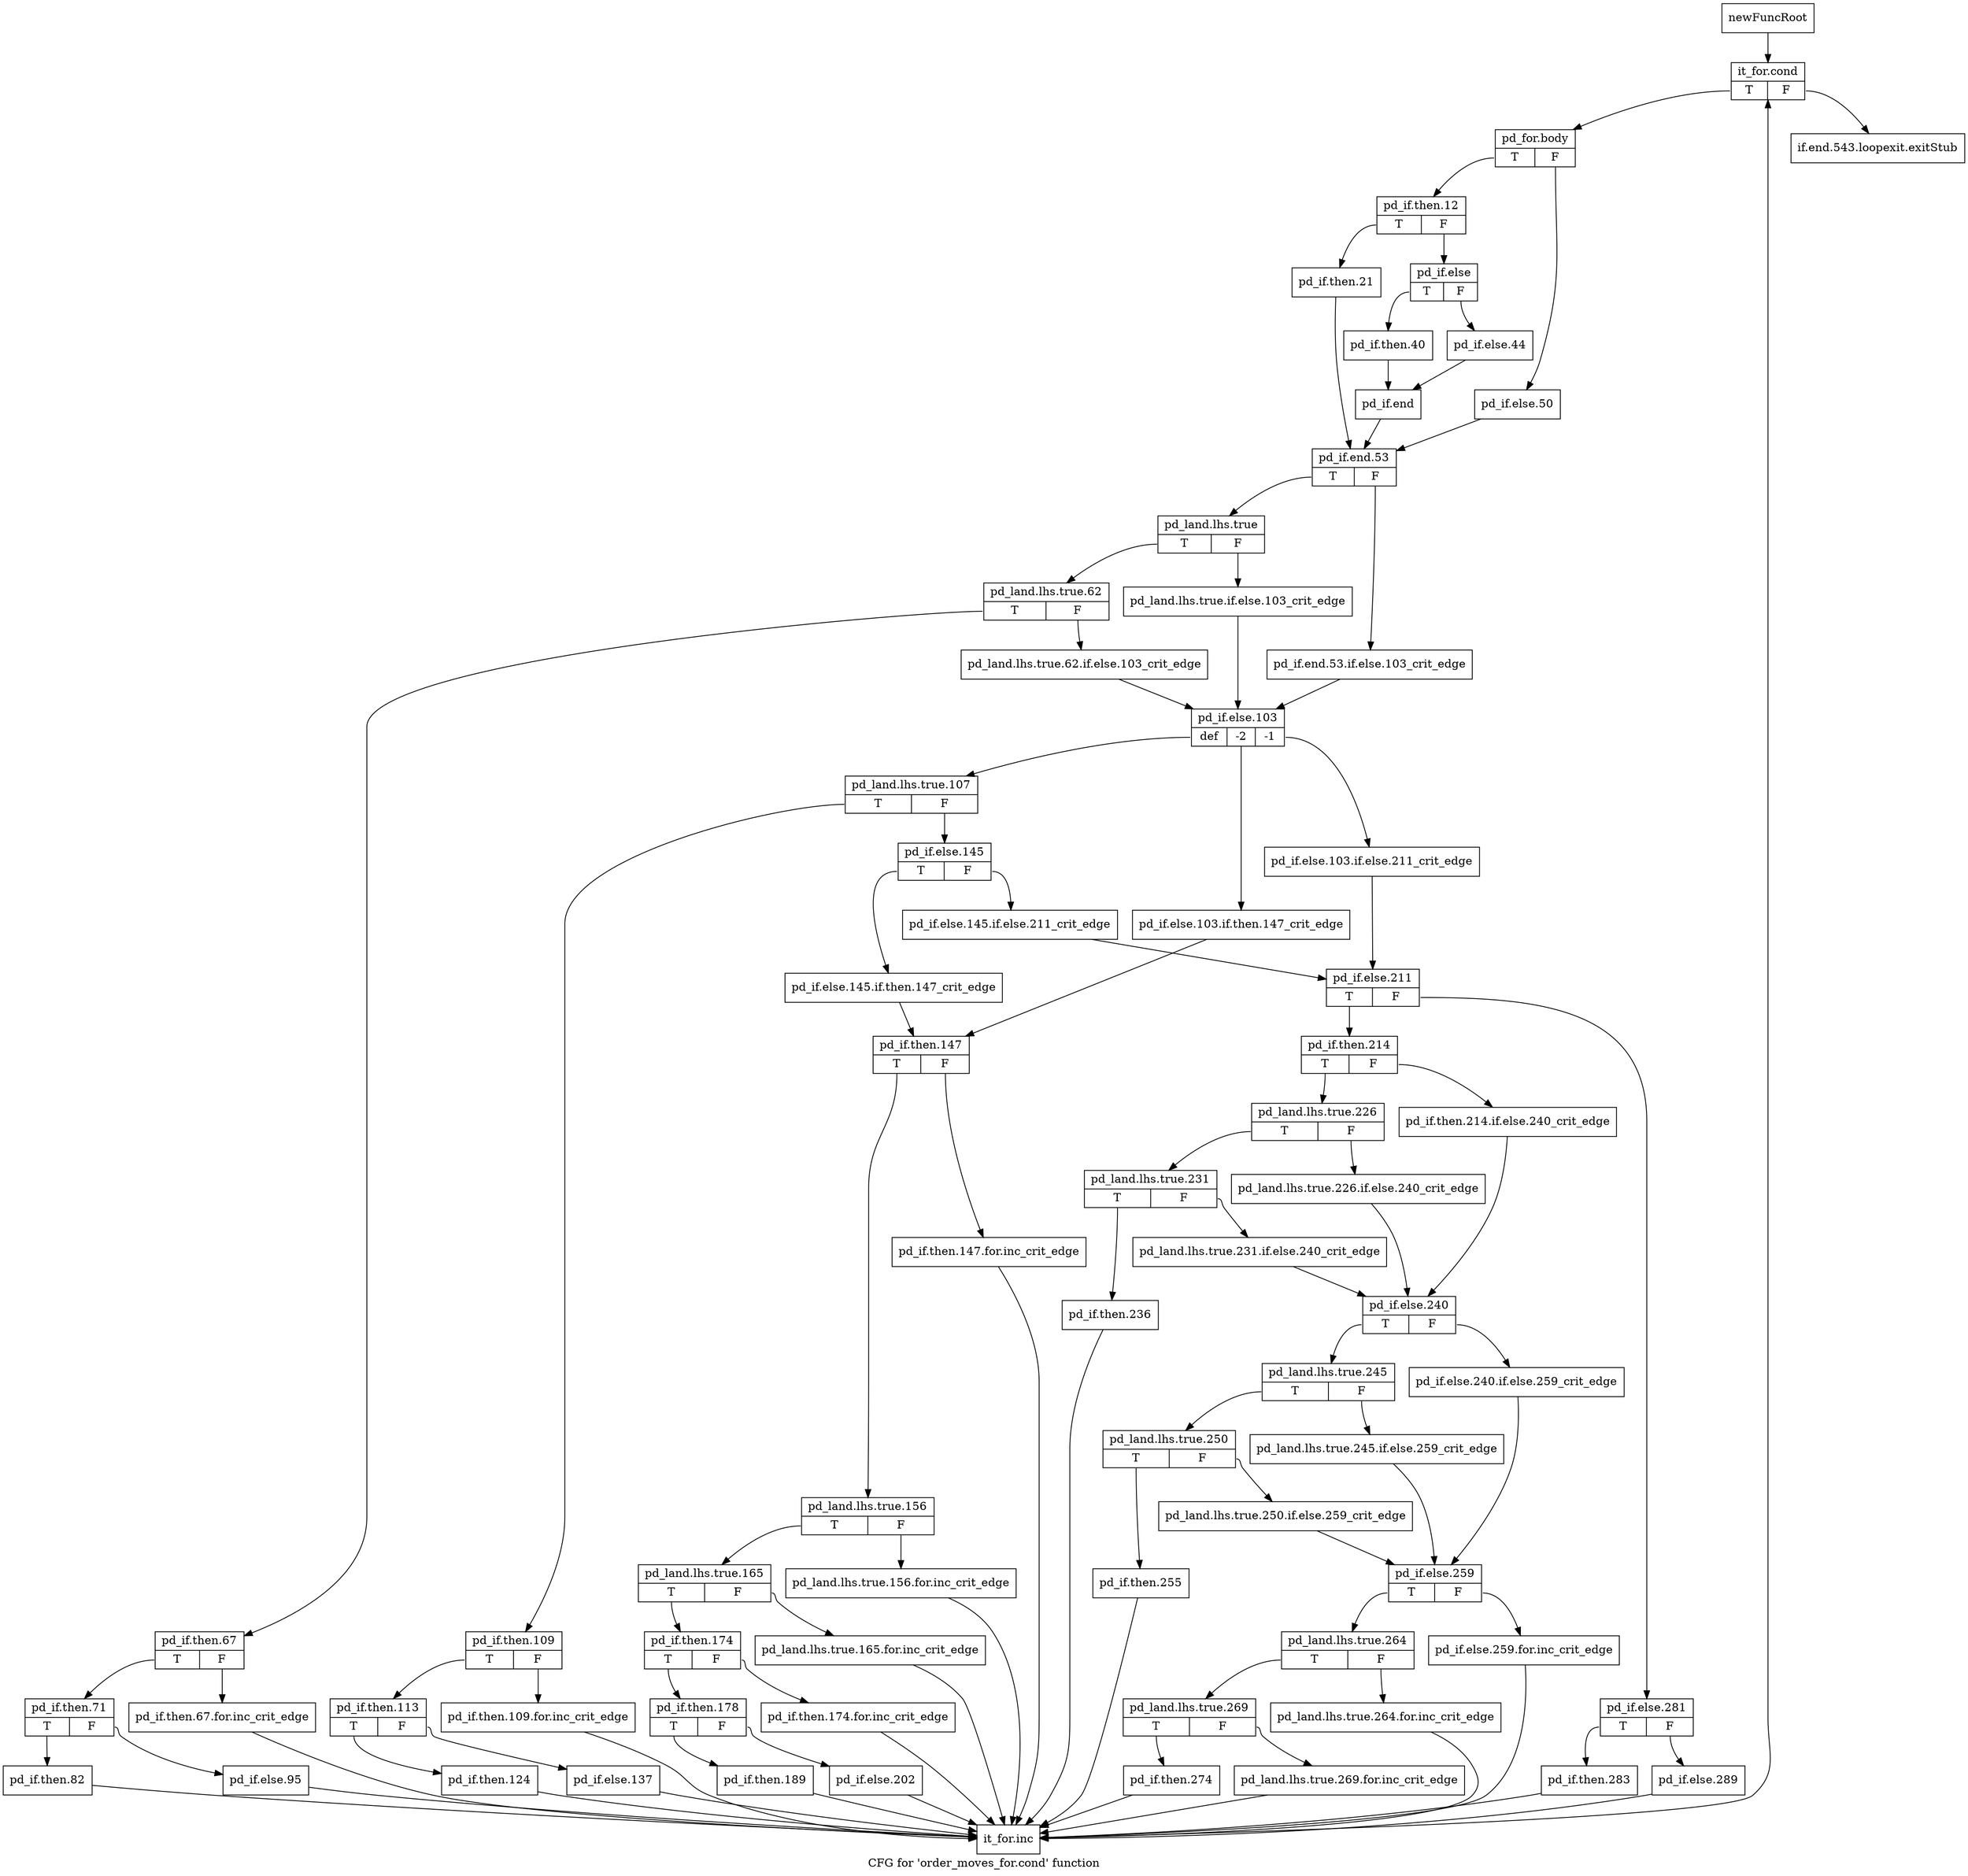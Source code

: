digraph "CFG for 'order_moves_for.cond' function" {
	label="CFG for 'order_moves_for.cond' function";

	Node0x10e9660 [shape=record,label="{newFuncRoot}"];
	Node0x10e9660 -> Node0x10e9700;
	Node0x10e96b0 [shape=record,label="{if.end.543.loopexit.exitStub}"];
	Node0x10e9700 [shape=record,label="{it_for.cond|{<s0>T|<s1>F}}"];
	Node0x10e9700:s0 -> Node0x10e9750;
	Node0x10e9700:s1 -> Node0x10e96b0;
	Node0x10e9750 [shape=record,label="{pd_for.body|{<s0>T|<s1>F}}"];
	Node0x10e9750:s0 -> Node0x10e97f0;
	Node0x10e9750:s1 -> Node0x10e97a0;
	Node0x10e97a0 [shape=record,label="{pd_if.else.50}"];
	Node0x10e97a0 -> Node0x10e99d0;
	Node0x10e97f0 [shape=record,label="{pd_if.then.12|{<s0>T|<s1>F}}"];
	Node0x10e97f0:s0 -> Node0x10e9980;
	Node0x10e97f0:s1 -> Node0x10e9840;
	Node0x10e9840 [shape=record,label="{pd_if.else|{<s0>T|<s1>F}}"];
	Node0x10e9840:s0 -> Node0x10e98e0;
	Node0x10e9840:s1 -> Node0x10e9890;
	Node0x10e9890 [shape=record,label="{pd_if.else.44}"];
	Node0x10e9890 -> Node0x10e9930;
	Node0x10e98e0 [shape=record,label="{pd_if.then.40}"];
	Node0x10e98e0 -> Node0x10e9930;
	Node0x10e9930 [shape=record,label="{pd_if.end}"];
	Node0x10e9930 -> Node0x10e99d0;
	Node0x10e9980 [shape=record,label="{pd_if.then.21}"];
	Node0x10e9980 -> Node0x10e99d0;
	Node0x10e99d0 [shape=record,label="{pd_if.end.53|{<s0>T|<s1>F}}"];
	Node0x10e99d0:s0 -> Node0x10e9a70;
	Node0x10e99d0:s1 -> Node0x10e9a20;
	Node0x10e9a20 [shape=record,label="{pd_if.end.53.if.else.103_crit_edge}"];
	Node0x10e9a20 -> Node0x10e9bb0;
	Node0x10e9a70 [shape=record,label="{pd_land.lhs.true|{<s0>T|<s1>F}}"];
	Node0x10e9a70:s0 -> Node0x10e9b10;
	Node0x10e9a70:s1 -> Node0x10e9ac0;
	Node0x10e9ac0 [shape=record,label="{pd_land.lhs.true.if.else.103_crit_edge}"];
	Node0x10e9ac0 -> Node0x10e9bb0;
	Node0x10e9b10 [shape=record,label="{pd_land.lhs.true.62|{<s0>T|<s1>F}}"];
	Node0x10e9b10:s0 -> Node0x10eaab0;
	Node0x10e9b10:s1 -> Node0x10e9b60;
	Node0x10e9b60 [shape=record,label="{pd_land.lhs.true.62.if.else.103_crit_edge}"];
	Node0x10e9b60 -> Node0x10e9bb0;
	Node0x10e9bb0 [shape=record,label="{pd_if.else.103|{<s0>def|<s1>-2|<s2>-1}}"];
	Node0x10e9bb0:s0 -> Node0x10e9ca0;
	Node0x10e9bb0:s1 -> Node0x10e9c50;
	Node0x10e9bb0:s2 -> Node0x10e9c00;
	Node0x10e9c00 [shape=record,label="{pd_if.else.103.if.else.211_crit_edge}"];
	Node0x10e9c00 -> Node0x10e9d90;
	Node0x10e9c50 [shape=record,label="{pd_if.else.103.if.then.147_crit_edge}"];
	Node0x10e9c50 -> Node0x10ea5b0;
	Node0x10e9ca0 [shape=record,label="{pd_land.lhs.true.107|{<s0>T|<s1>F}}"];
	Node0x10e9ca0:s0 -> Node0x10ea920;
	Node0x10e9ca0:s1 -> Node0x10e9cf0;
	Node0x10e9cf0 [shape=record,label="{pd_if.else.145|{<s0>T|<s1>F}}"];
	Node0x10e9cf0:s0 -> Node0x10ea560;
	Node0x10e9cf0:s1 -> Node0x10e9d40;
	Node0x10e9d40 [shape=record,label="{pd_if.else.145.if.else.211_crit_edge}"];
	Node0x10e9d40 -> Node0x10e9d90;
	Node0x10e9d90 [shape=record,label="{pd_if.else.211|{<s0>T|<s1>F}}"];
	Node0x10e9d90:s0 -> Node0x10e9ed0;
	Node0x10e9d90:s1 -> Node0x10e9de0;
	Node0x10e9de0 [shape=record,label="{pd_if.else.281|{<s0>T|<s1>F}}"];
	Node0x10e9de0:s0 -> Node0x10e9e80;
	Node0x10e9de0:s1 -> Node0x10e9e30;
	Node0x10e9e30 [shape=record,label="{pd_if.else.289}"];
	Node0x10e9e30 -> Node0x10eac40;
	Node0x10e9e80 [shape=record,label="{pd_if.then.283}"];
	Node0x10e9e80 -> Node0x10eac40;
	Node0x10e9ed0 [shape=record,label="{pd_if.then.214|{<s0>T|<s1>F}}"];
	Node0x10e9ed0:s0 -> Node0x10e9f70;
	Node0x10e9ed0:s1 -> Node0x10e9f20;
	Node0x10e9f20 [shape=record,label="{pd_if.then.214.if.else.240_crit_edge}"];
	Node0x10e9f20 -> Node0x10ea0b0;
	Node0x10e9f70 [shape=record,label="{pd_land.lhs.true.226|{<s0>T|<s1>F}}"];
	Node0x10e9f70:s0 -> Node0x10ea010;
	Node0x10e9f70:s1 -> Node0x10e9fc0;
	Node0x10e9fc0 [shape=record,label="{pd_land.lhs.true.226.if.else.240_crit_edge}"];
	Node0x10e9fc0 -> Node0x10ea0b0;
	Node0x10ea010 [shape=record,label="{pd_land.lhs.true.231|{<s0>T|<s1>F}}"];
	Node0x10ea010:s0 -> Node0x10ea510;
	Node0x10ea010:s1 -> Node0x10ea060;
	Node0x10ea060 [shape=record,label="{pd_land.lhs.true.231.if.else.240_crit_edge}"];
	Node0x10ea060 -> Node0x10ea0b0;
	Node0x10ea0b0 [shape=record,label="{pd_if.else.240|{<s0>T|<s1>F}}"];
	Node0x10ea0b0:s0 -> Node0x10ea150;
	Node0x10ea0b0:s1 -> Node0x10ea100;
	Node0x10ea100 [shape=record,label="{pd_if.else.240.if.else.259_crit_edge}"];
	Node0x10ea100 -> Node0x10ea290;
	Node0x10ea150 [shape=record,label="{pd_land.lhs.true.245|{<s0>T|<s1>F}}"];
	Node0x10ea150:s0 -> Node0x10ea1f0;
	Node0x10ea150:s1 -> Node0x10ea1a0;
	Node0x10ea1a0 [shape=record,label="{pd_land.lhs.true.245.if.else.259_crit_edge}"];
	Node0x10ea1a0 -> Node0x10ea290;
	Node0x10ea1f0 [shape=record,label="{pd_land.lhs.true.250|{<s0>T|<s1>F}}"];
	Node0x10ea1f0:s0 -> Node0x10ea4c0;
	Node0x10ea1f0:s1 -> Node0x10ea240;
	Node0x10ea240 [shape=record,label="{pd_land.lhs.true.250.if.else.259_crit_edge}"];
	Node0x10ea240 -> Node0x10ea290;
	Node0x10ea290 [shape=record,label="{pd_if.else.259|{<s0>T|<s1>F}}"];
	Node0x10ea290:s0 -> Node0x10ea330;
	Node0x10ea290:s1 -> Node0x10ea2e0;
	Node0x10ea2e0 [shape=record,label="{pd_if.else.259.for.inc_crit_edge}"];
	Node0x10ea2e0 -> Node0x10eac40;
	Node0x10ea330 [shape=record,label="{pd_land.lhs.true.264|{<s0>T|<s1>F}}"];
	Node0x10ea330:s0 -> Node0x10ea3d0;
	Node0x10ea330:s1 -> Node0x10ea380;
	Node0x10ea380 [shape=record,label="{pd_land.lhs.true.264.for.inc_crit_edge}"];
	Node0x10ea380 -> Node0x10eac40;
	Node0x10ea3d0 [shape=record,label="{pd_land.lhs.true.269|{<s0>T|<s1>F}}"];
	Node0x10ea3d0:s0 -> Node0x10ea470;
	Node0x10ea3d0:s1 -> Node0x10ea420;
	Node0x10ea420 [shape=record,label="{pd_land.lhs.true.269.for.inc_crit_edge}"];
	Node0x10ea420 -> Node0x10eac40;
	Node0x10ea470 [shape=record,label="{pd_if.then.274}"];
	Node0x10ea470 -> Node0x10eac40;
	Node0x10ea4c0 [shape=record,label="{pd_if.then.255}"];
	Node0x10ea4c0 -> Node0x10eac40;
	Node0x10ea510 [shape=record,label="{pd_if.then.236}"];
	Node0x10ea510 -> Node0x10eac40;
	Node0x10ea560 [shape=record,label="{pd_if.else.145.if.then.147_crit_edge}"];
	Node0x10ea560 -> Node0x10ea5b0;
	Node0x10ea5b0 [shape=record,label="{pd_if.then.147|{<s0>T|<s1>F}}"];
	Node0x10ea5b0:s0 -> Node0x10ea650;
	Node0x10ea5b0:s1 -> Node0x10ea600;
	Node0x10ea600 [shape=record,label="{pd_if.then.147.for.inc_crit_edge}"];
	Node0x10ea600 -> Node0x10eac40;
	Node0x10ea650 [shape=record,label="{pd_land.lhs.true.156|{<s0>T|<s1>F}}"];
	Node0x10ea650:s0 -> Node0x10ea6f0;
	Node0x10ea650:s1 -> Node0x10ea6a0;
	Node0x10ea6a0 [shape=record,label="{pd_land.lhs.true.156.for.inc_crit_edge}"];
	Node0x10ea6a0 -> Node0x10eac40;
	Node0x10ea6f0 [shape=record,label="{pd_land.lhs.true.165|{<s0>T|<s1>F}}"];
	Node0x10ea6f0:s0 -> Node0x10ea790;
	Node0x10ea6f0:s1 -> Node0x10ea740;
	Node0x10ea740 [shape=record,label="{pd_land.lhs.true.165.for.inc_crit_edge}"];
	Node0x10ea740 -> Node0x10eac40;
	Node0x10ea790 [shape=record,label="{pd_if.then.174|{<s0>T|<s1>F}}"];
	Node0x10ea790:s0 -> Node0x10ea830;
	Node0x10ea790:s1 -> Node0x10ea7e0;
	Node0x10ea7e0 [shape=record,label="{pd_if.then.174.for.inc_crit_edge}"];
	Node0x10ea7e0 -> Node0x10eac40;
	Node0x10ea830 [shape=record,label="{pd_if.then.178|{<s0>T|<s1>F}}"];
	Node0x10ea830:s0 -> Node0x10ea8d0;
	Node0x10ea830:s1 -> Node0x10ea880;
	Node0x10ea880 [shape=record,label="{pd_if.else.202}"];
	Node0x10ea880 -> Node0x10eac40;
	Node0x10ea8d0 [shape=record,label="{pd_if.then.189}"];
	Node0x10ea8d0 -> Node0x10eac40;
	Node0x10ea920 [shape=record,label="{pd_if.then.109|{<s0>T|<s1>F}}"];
	Node0x10ea920:s0 -> Node0x10ea9c0;
	Node0x10ea920:s1 -> Node0x10ea970;
	Node0x10ea970 [shape=record,label="{pd_if.then.109.for.inc_crit_edge}"];
	Node0x10ea970 -> Node0x10eac40;
	Node0x10ea9c0 [shape=record,label="{pd_if.then.113|{<s0>T|<s1>F}}"];
	Node0x10ea9c0:s0 -> Node0x10eaa60;
	Node0x10ea9c0:s1 -> Node0x10eaa10;
	Node0x10eaa10 [shape=record,label="{pd_if.else.137}"];
	Node0x10eaa10 -> Node0x10eac40;
	Node0x10eaa60 [shape=record,label="{pd_if.then.124}"];
	Node0x10eaa60 -> Node0x10eac40;
	Node0x10eaab0 [shape=record,label="{pd_if.then.67|{<s0>T|<s1>F}}"];
	Node0x10eaab0:s0 -> Node0x10eab50;
	Node0x10eaab0:s1 -> Node0x10eab00;
	Node0x10eab00 [shape=record,label="{pd_if.then.67.for.inc_crit_edge}"];
	Node0x10eab00 -> Node0x10eac40;
	Node0x10eab50 [shape=record,label="{pd_if.then.71|{<s0>T|<s1>F}}"];
	Node0x10eab50:s0 -> Node0x10eabf0;
	Node0x10eab50:s1 -> Node0x10eaba0;
	Node0x10eaba0 [shape=record,label="{pd_if.else.95}"];
	Node0x10eaba0 -> Node0x10eac40;
	Node0x10eabf0 [shape=record,label="{pd_if.then.82}"];
	Node0x10eabf0 -> Node0x10eac40;
	Node0x10eac40 [shape=record,label="{it_for.inc}"];
	Node0x10eac40 -> Node0x10e9700;
}
